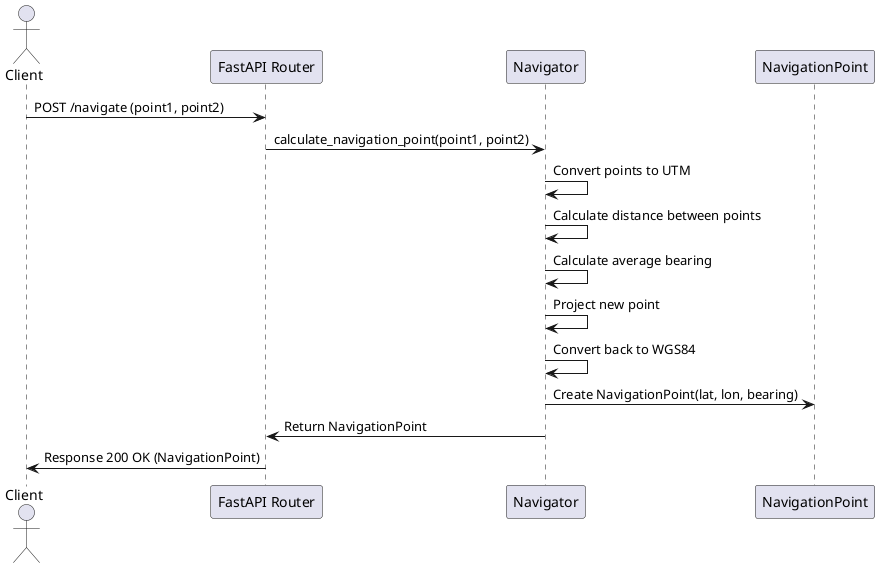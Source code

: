 @startuml Navigate
actor Client
participant "FastAPI Router" as Router
participant "Navigator" as Navigator
participant "NavigationPoint" as NavigationPoint

Client -> Router: POST /navigate (point1, point2)
Router -> Navigator: calculate_navigation_point(point1, point2)
Navigator -> Navigator: Convert points to UTM
Navigator -> Navigator: Calculate distance between points
Navigator -> Navigator: Calculate average bearing
Navigator -> Navigator: Project new point
Navigator -> Navigator: Convert back to WGS84
Navigator -> NavigationPoint: Create NavigationPoint(lat, lon, bearing)
Navigator -> Router: Return NavigationPoint
Router -> Client: Response 200 OK (NavigationPoint)
@enduml

